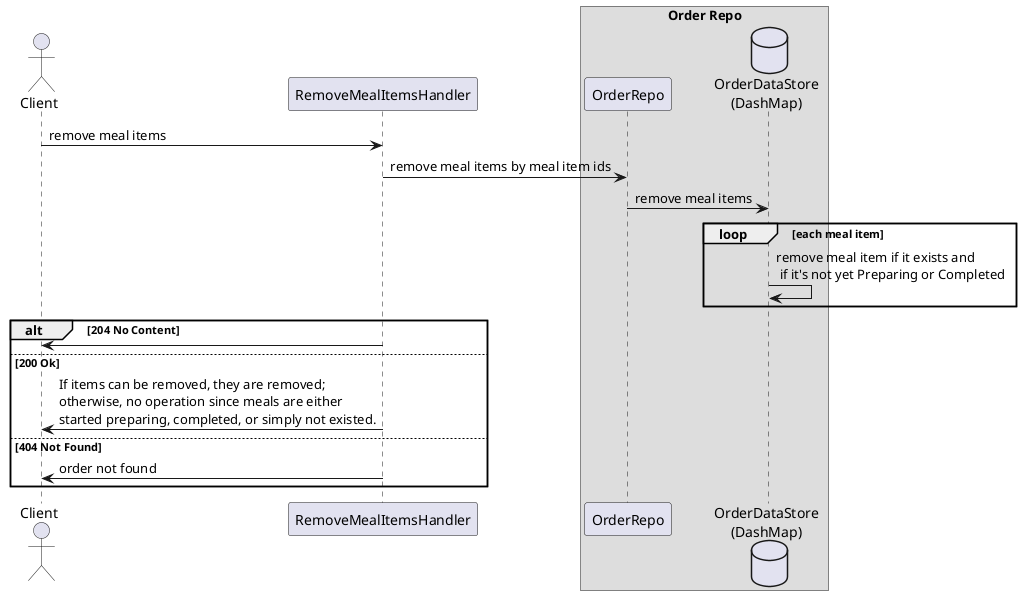 @startuml

actor Client as client
participant RemoveMealItemsHandler as handler
box "Order Repo"
participant OrderRepo as repo
database "OrderDataStore\n(DashMap)" as db
end box

client -> handler : remove meal items

handler -> repo: remove meal items by meal item ids
repo -> db: remove meal items
loop each meal item
db -> db : remove meal item if it exists and\n if it's not yet Preparing or Completed
end

alt 204 No Content
handler -> client:

else 200 Ok
handler -> client: If items can be removed, they are removed;\notherwise, no operation since meals are either \nstarted preparing, completed, or simply not existed.

else 404 Not Found
handler -> client: order not found
end

@enduml
